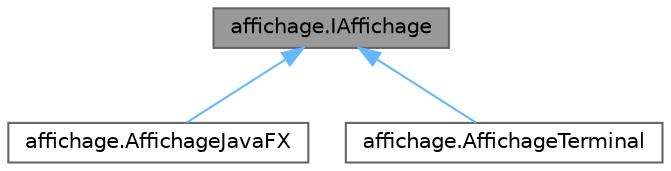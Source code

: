 digraph "affichage.IAffichage"
{
 // LATEX_PDF_SIZE
  bgcolor="transparent";
  edge [fontname=Helvetica,fontsize=10,labelfontname=Helvetica,labelfontsize=10];
  node [fontname=Helvetica,fontsize=10,shape=box,height=0.2,width=0.4];
  Node1 [id="Node000001",label="affichage.IAffichage",height=0.2,width=0.4,color="gray40", fillcolor="grey60", style="filled", fontcolor="black",tooltip=" "];
  Node1 -> Node2 [id="edge1_Node000001_Node000002",dir="back",color="steelblue1",style="solid",tooltip=" "];
  Node2 [id="Node000002",label="affichage.AffichageJavaFX",height=0.2,width=0.4,color="gray40", fillcolor="white", style="filled",URL="$classaffichage_1_1_affichage_java_f_x.html",tooltip=" "];
  Node1 -> Node3 [id="edge2_Node000001_Node000003",dir="back",color="steelblue1",style="solid",tooltip=" "];
  Node3 [id="Node000003",label="affichage.AffichageTerminal",height=0.2,width=0.4,color="gray40", fillcolor="white", style="filled",URL="$classaffichage_1_1_affichage_terminal.html",tooltip=" "];
}
